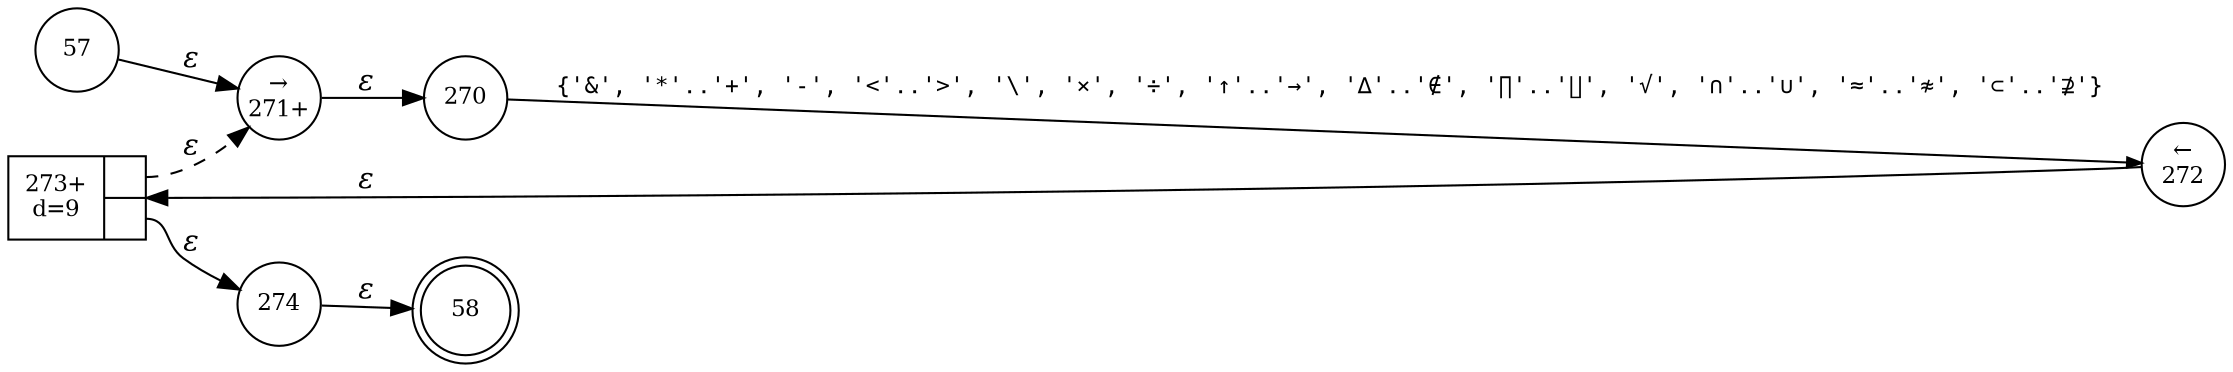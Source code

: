 digraph ATN {
rankdir=LR;
s58[fontsize=11, label="58", shape=doublecircle, fixedsize=true, width=.6];
s272[fontsize=11,label="&larr;\n272", shape=circle, fixedsize=true, width=.55, peripheries=1];
s273[fontsize=11,label="{273+\nd=9|{<p0>|<p1>}}", shape=record, fixedsize=false, peripheries=1];
s274[fontsize=11,label="274", shape=circle, fixedsize=true, width=.55, peripheries=1];
s57[fontsize=11,label="57", shape=circle, fixedsize=true, width=.55, peripheries=1];
s270[fontsize=11,label="270", shape=circle, fixedsize=true, width=.55, peripheries=1];
s271[fontsize=11,label="&rarr;\n271+", shape=circle, fixedsize=true, width=.55, peripheries=1];
s57 -> s271 [fontname="Times-Italic", label="&epsilon;"];
s271 -> s270 [fontname="Times-Italic", label="&epsilon;"];
s270 -> s272 [fontsize=11, fontname="Courier", arrowsize=.7, label = "{'&', '*'..'+', '-', '<'..'>', '\\', '×', '÷', '↑'..'→', '∆'..'∉', '∏'..'∐', '√', '∩'..'∪', '≈'..'≉', '⊂'..'⊉'}", arrowhead = normal];
s272 -> s273 [fontname="Times-Italic", label="&epsilon;"];
s273:p0 -> s271 [fontname="Times-Italic", label="&epsilon;", style="dashed"];
s273:p1 -> s274 [fontname="Times-Italic", label="&epsilon;"];
s274 -> s58 [fontname="Times-Italic", label="&epsilon;"];
}